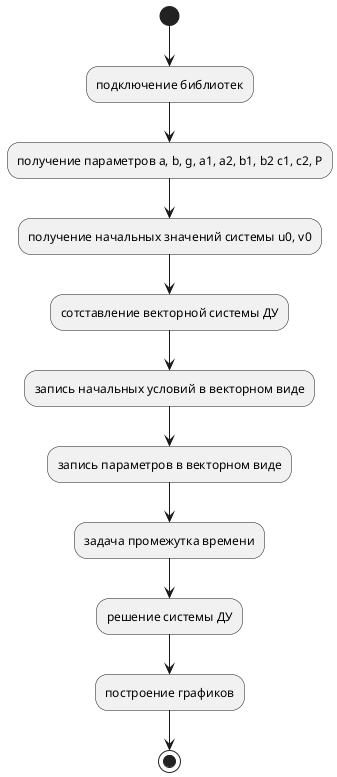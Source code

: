 @startuml

(*)-down->"подключение библиотек"
-down-> "получение параметров a, b, g, a1, a2, b1, b2 c1, c2, P"
-down-> "получение начальных значений системы u0, v0"
-down-> "сотставление векторной системы ДУ"
-down-> "запись начальных условий в векторном виде"
-down-> "запись параметров в векторном виде"
-down-> "задача промежутка времени"
-down-> "решение системы ДУ"
-down-> "построение графиков"
-down->(*)

@enduml